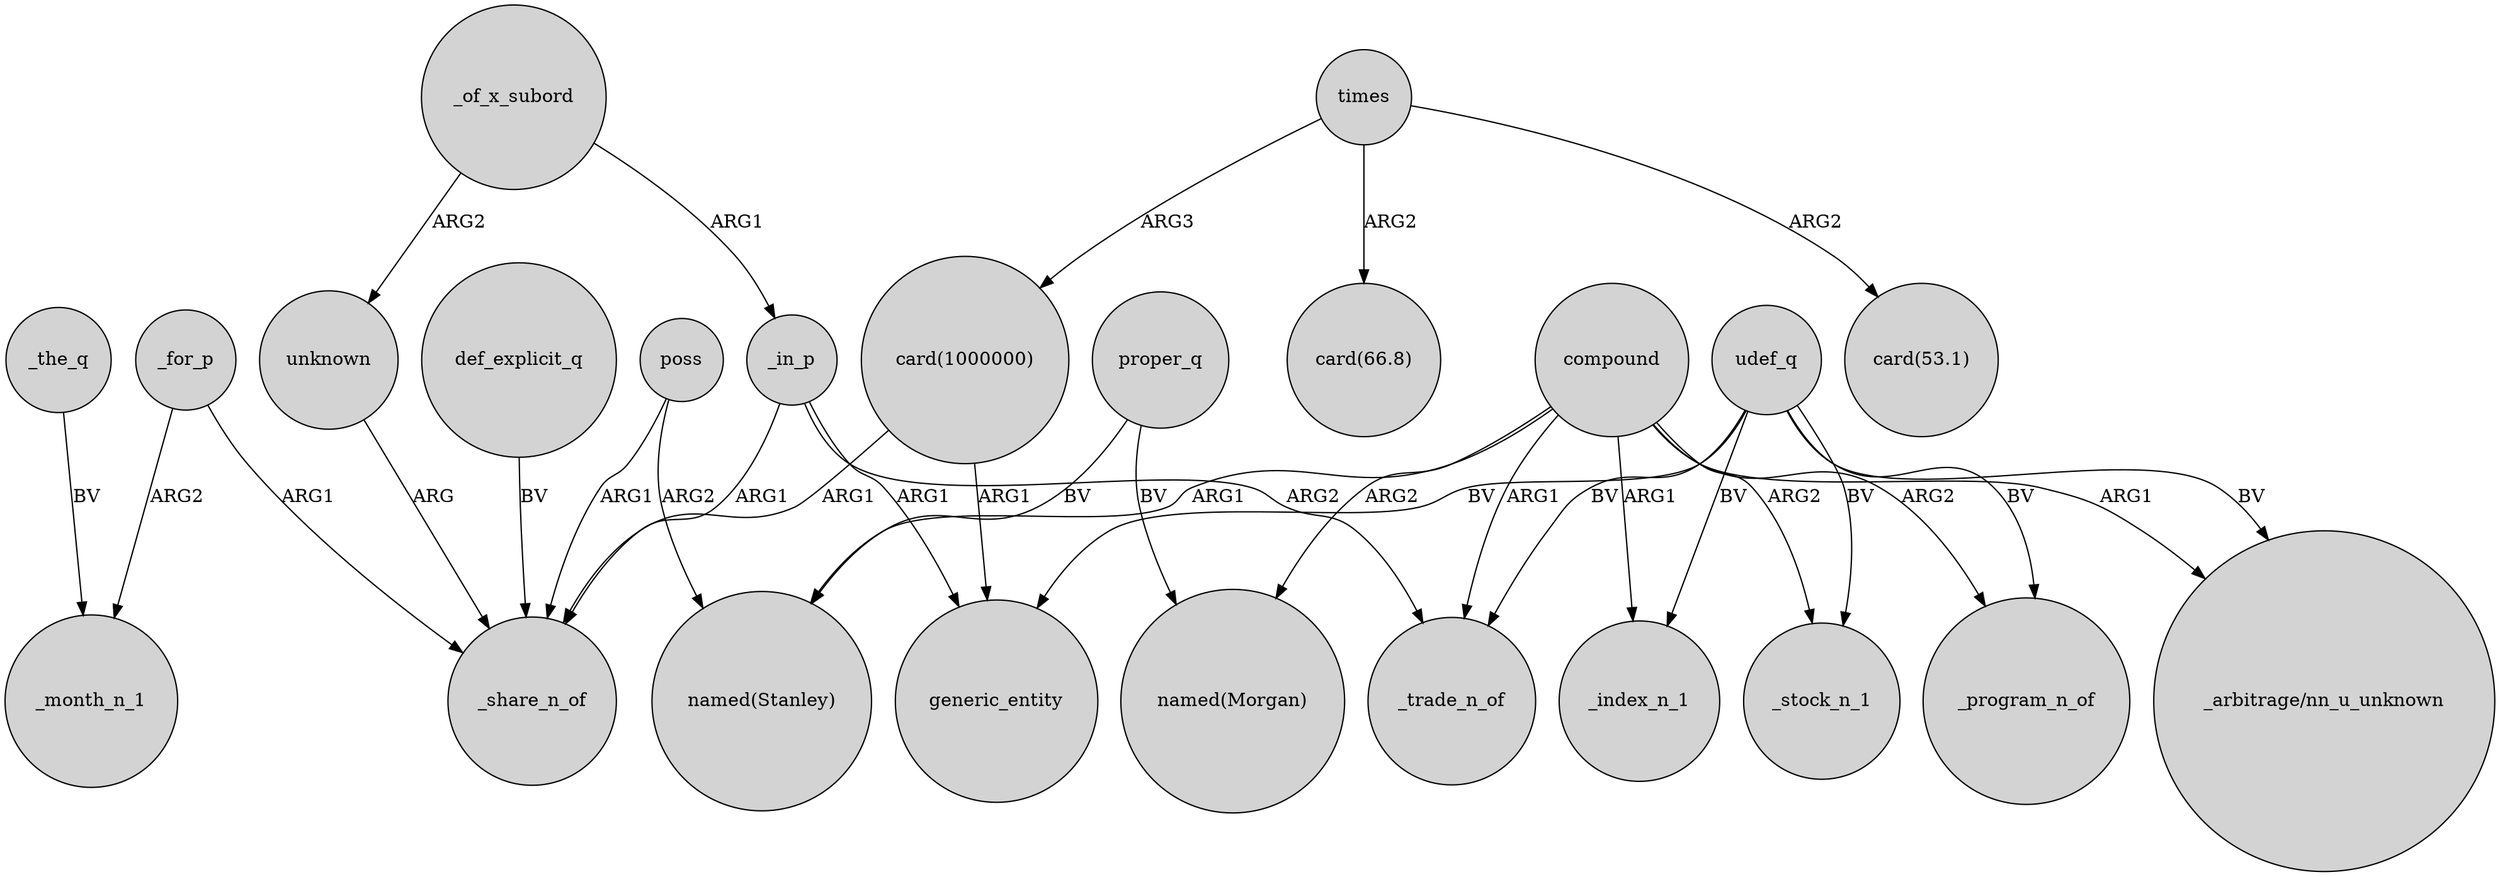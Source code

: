 digraph {
	node [shape=circle style=filled]
	"card(1000000)" -> generic_entity [label=ARG1]
	poss -> "named(Stanley)" [label=ARG2]
	_for_p -> _month_n_1 [label=ARG2]
	compound -> _program_n_of [label=ARG2]
	udef_q -> _trade_n_of [label=BV]
	udef_q -> generic_entity [label=BV]
	compound -> "named(Stanley)" [label=ARG1]
	compound -> _trade_n_of [label=ARG1]
	times -> "card(66.8)" [label=ARG2]
	proper_q -> "named(Morgan)" [label=BV]
	_for_p -> _share_n_of [label=ARG1]
	udef_q -> _program_n_of [label=BV]
	udef_q -> _index_n_1 [label=BV]
	compound -> "named(Morgan)" [label=ARG2]
	compound -> _stock_n_1 [label=ARG2]
	_the_q -> _month_n_1 [label=BV]
	udef_q -> _stock_n_1 [label=BV]
	times -> "card(1000000)" [label=ARG3]
	udef_q -> "_arbitrage/nn_u_unknown" [label=BV]
	_of_x_subord -> _in_p [label=ARG1]
	compound -> "_arbitrage/nn_u_unknown" [label=ARG1]
	proper_q -> "named(Stanley)" [label=BV]
	"card(1000000)" -> _share_n_of [label=ARG1]
	unknown -> _share_n_of [label=ARG]
	times -> "card(53.1)" [label=ARG2]
	_in_p -> _share_n_of [label=ARG1]
	_in_p -> _trade_n_of [label=ARG2]
	_in_p -> generic_entity [label=ARG1]
	poss -> _share_n_of [label=ARG1]
	def_explicit_q -> _share_n_of [label=BV]
	_of_x_subord -> unknown [label=ARG2]
	compound -> _index_n_1 [label=ARG1]
}
